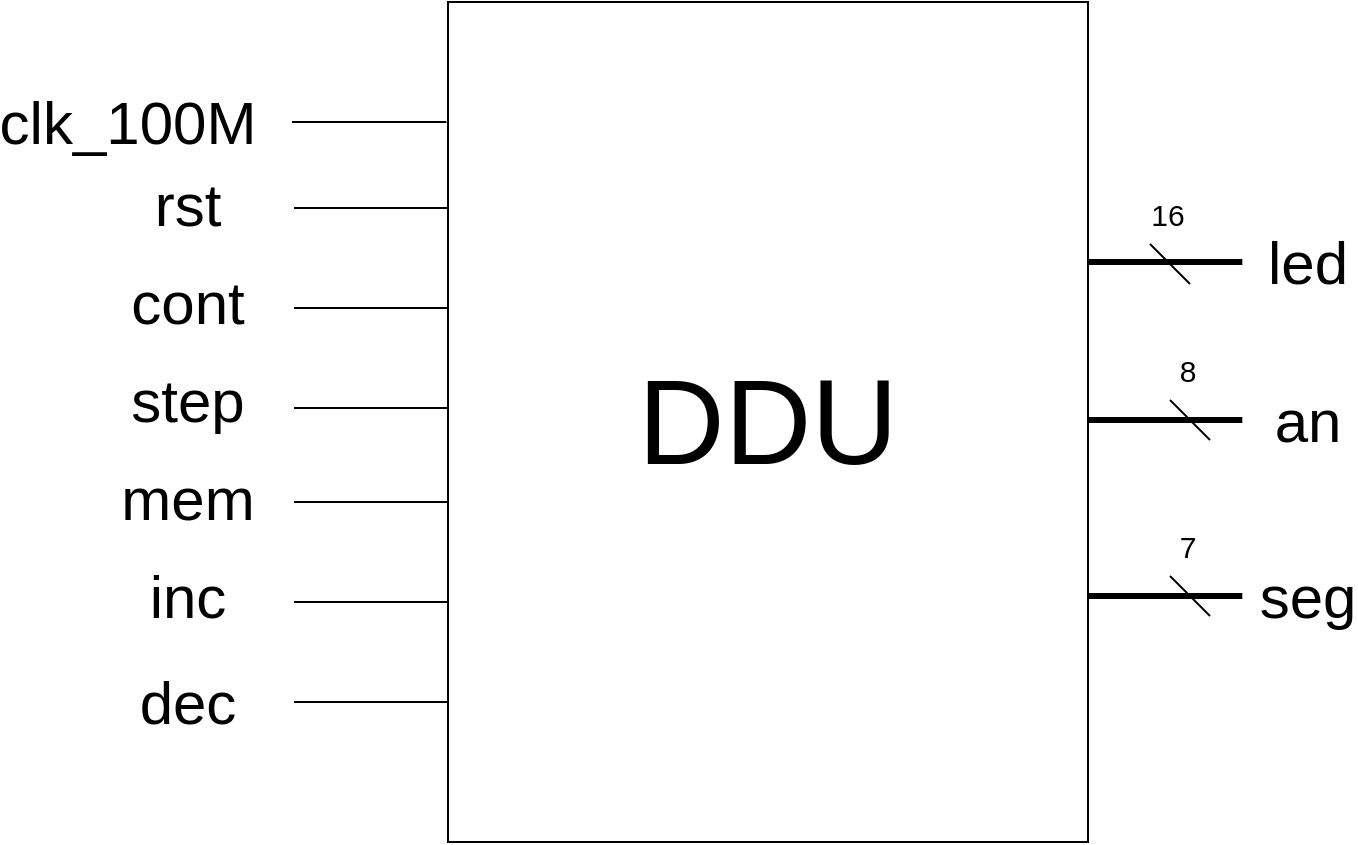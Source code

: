<mxfile version="10.6.8" type="device"><diagram id="fvFkaC5_j0L6mPUmo5ZM" name="第 1 页"><mxGraphModel dx="842" dy="528" grid="1" gridSize="10" guides="1" tooltips="1" connect="1" arrows="1" fold="1" page="1" pageScale="1" pageWidth="4681" pageHeight="3300" math="0" shadow="0"><root><mxCell id="0"/><mxCell id="1" parent="0"/><mxCell id="HtS4a1SdNYeqHAFqatK5-1" value="&lt;font style=&quot;font-size: 60px&quot;&gt;DDU&lt;/font&gt;" style="rounded=0;whiteSpace=wrap;html=1;" vertex="1" parent="1"><mxGeometry x="860" y="540" width="320" height="420" as="geometry"/></mxCell><mxCell id="HtS4a1SdNYeqHAFqatK5-2" value="" style="endArrow=none;html=1;exitX=-0.009;exitY=0.088;exitDx=0;exitDy=0;exitPerimeter=0;" edge="1" parent="1"><mxGeometry width="50" height="50" relative="1" as="geometry"><mxPoint x="859.167" y="600" as="sourcePoint"/><mxPoint x="782" y="600" as="targetPoint"/></mxGeometry></mxCell><mxCell id="HtS4a1SdNYeqHAFqatK5-3" value="" style="endArrow=none;html=1;exitX=-0.009;exitY=0.088;exitDx=0;exitDy=0;exitPerimeter=0;" edge="1" parent="1"><mxGeometry width="50" height="50" relative="1" as="geometry"><mxPoint x="860.167" y="643" as="sourcePoint"/><mxPoint x="783" y="643" as="targetPoint"/></mxGeometry></mxCell><mxCell id="HtS4a1SdNYeqHAFqatK5-4" value="" style="endArrow=none;html=1;exitX=-0.009;exitY=0.088;exitDx=0;exitDy=0;exitPerimeter=0;" edge="1" parent="1"><mxGeometry width="50" height="50" relative="1" as="geometry"><mxPoint x="860.167" y="693" as="sourcePoint"/><mxPoint x="783" y="693" as="targetPoint"/></mxGeometry></mxCell><mxCell id="HtS4a1SdNYeqHAFqatK5-5" value="" style="endArrow=none;html=1;exitX=-0.009;exitY=0.088;exitDx=0;exitDy=0;exitPerimeter=0;" edge="1" parent="1"><mxGeometry width="50" height="50" relative="1" as="geometry"><mxPoint x="860.167" y="743" as="sourcePoint"/><mxPoint x="783" y="743" as="targetPoint"/></mxGeometry></mxCell><mxCell id="HtS4a1SdNYeqHAFqatK5-6" value="" style="endArrow=none;html=1;exitX=-0.009;exitY=0.088;exitDx=0;exitDy=0;exitPerimeter=0;" edge="1" parent="1"><mxGeometry width="50" height="50" relative="1" as="geometry"><mxPoint x="860.167" y="790" as="sourcePoint"/><mxPoint x="783" y="790" as="targetPoint"/></mxGeometry></mxCell><mxCell id="HtS4a1SdNYeqHAFqatK5-7" value="" style="endArrow=none;html=1;exitX=-0.009;exitY=0.088;exitDx=0;exitDy=0;exitPerimeter=0;" edge="1" parent="1"><mxGeometry width="50" height="50" relative="1" as="geometry"><mxPoint x="860.167" y="840" as="sourcePoint"/><mxPoint x="783" y="840" as="targetPoint"/></mxGeometry></mxCell><mxCell id="HtS4a1SdNYeqHAFqatK5-8" value="" style="endArrow=none;html=1;exitX=-0.009;exitY=0.088;exitDx=0;exitDy=0;exitPerimeter=0;" edge="1" parent="1"><mxGeometry width="50" height="50" relative="1" as="geometry"><mxPoint x="860.167" y="890" as="sourcePoint"/><mxPoint x="783" y="890" as="targetPoint"/></mxGeometry></mxCell><mxCell id="HtS4a1SdNYeqHAFqatK5-9" value="clk_100M" style="text;html=1;strokeColor=none;fillColor=none;align=center;verticalAlign=middle;whiteSpace=wrap;rounded=0;fontSize=30;" vertex="1" parent="1"><mxGeometry x="680" y="590" width="40" height="20" as="geometry"/></mxCell><mxCell id="HtS4a1SdNYeqHAFqatK5-12" value="rst" style="text;html=1;strokeColor=none;fillColor=none;align=center;verticalAlign=middle;whiteSpace=wrap;rounded=0;fontSize=30;" vertex="1" parent="1"><mxGeometry x="710" y="631" width="40" height="20" as="geometry"/></mxCell><mxCell id="HtS4a1SdNYeqHAFqatK5-13" value="cont" style="text;html=1;strokeColor=none;fillColor=none;align=center;verticalAlign=middle;whiteSpace=wrap;rounded=0;fontSize=30;" vertex="1" parent="1"><mxGeometry x="710" y="680" width="40" height="20" as="geometry"/></mxCell><mxCell id="HtS4a1SdNYeqHAFqatK5-14" value="step" style="text;html=1;strokeColor=none;fillColor=none;align=center;verticalAlign=middle;whiteSpace=wrap;rounded=0;fontSize=30;" vertex="1" parent="1"><mxGeometry x="710" y="729" width="40" height="20" as="geometry"/></mxCell><mxCell id="HtS4a1SdNYeqHAFqatK5-15" value="mem" style="text;html=1;strokeColor=none;fillColor=none;align=center;verticalAlign=middle;whiteSpace=wrap;rounded=0;fontSize=30;" vertex="1" parent="1"><mxGeometry x="710" y="778" width="40" height="20" as="geometry"/></mxCell><mxCell id="HtS4a1SdNYeqHAFqatK5-16" value="inc" style="text;html=1;strokeColor=none;fillColor=none;align=center;verticalAlign=middle;whiteSpace=wrap;rounded=0;fontSize=30;" vertex="1" parent="1"><mxGeometry x="710" y="827" width="40" height="20" as="geometry"/></mxCell><mxCell id="HtS4a1SdNYeqHAFqatK5-19" value="dec" style="text;html=1;strokeColor=none;fillColor=none;align=center;verticalAlign=middle;whiteSpace=wrap;rounded=0;fontSize=30;" vertex="1" parent="1"><mxGeometry x="710" y="880" width="40" height="20" as="geometry"/></mxCell><mxCell id="HtS4a1SdNYeqHAFqatK5-20" value="" style="endArrow=none;html=1;exitX=-0.009;exitY=0.088;exitDx=0;exitDy=0;exitPerimeter=0;strokeWidth=3;" edge="1" parent="1"><mxGeometry width="50" height="50" relative="1" as="geometry"><mxPoint x="1257.167" y="670" as="sourcePoint"/><mxPoint x="1180" y="670" as="targetPoint"/></mxGeometry></mxCell><mxCell id="HtS4a1SdNYeqHAFqatK5-21" value="led" style="text;html=1;strokeColor=none;fillColor=none;align=center;verticalAlign=middle;whiteSpace=wrap;rounded=0;fontSize=30;" vertex="1" parent="1"><mxGeometry x="1270" y="660" width="40" height="20" as="geometry"/></mxCell><mxCell id="HtS4a1SdNYeqHAFqatK5-22" value="" style="endArrow=none;html=1;exitX=-0.009;exitY=0.088;exitDx=0;exitDy=0;exitPerimeter=0;strokeWidth=3;" edge="1" parent="1"><mxGeometry width="50" height="50" relative="1" as="geometry"><mxPoint x="1257.167" y="749" as="sourcePoint"/><mxPoint x="1180.0" y="749" as="targetPoint"/></mxGeometry></mxCell><mxCell id="HtS4a1SdNYeqHAFqatK5-23" value="an" style="text;html=1;strokeColor=none;fillColor=none;align=center;verticalAlign=middle;whiteSpace=wrap;rounded=0;fontSize=30;" vertex="1" parent="1"><mxGeometry x="1270" y="739" width="40" height="20" as="geometry"/></mxCell><mxCell id="HtS4a1SdNYeqHAFqatK5-24" value="" style="endArrow=none;html=1;exitX=-0.009;exitY=0.088;exitDx=0;exitDy=0;exitPerimeter=0;strokeWidth=3;" edge="1" parent="1"><mxGeometry width="50" height="50" relative="1" as="geometry"><mxPoint x="1257.167" y="837" as="sourcePoint"/><mxPoint x="1180.0" y="837" as="targetPoint"/></mxGeometry></mxCell><mxCell id="HtS4a1SdNYeqHAFqatK5-25" value="seg" style="text;html=1;strokeColor=none;fillColor=none;align=center;verticalAlign=middle;whiteSpace=wrap;rounded=0;fontSize=30;" vertex="1" parent="1"><mxGeometry x="1270" y="827" width="40" height="20" as="geometry"/></mxCell><mxCell id="HtS4a1SdNYeqHAFqatK5-26" value="" style="endArrow=none;html=1;strokeWidth=1;fontSize=30;" edge="1" parent="1"><mxGeometry width="50" height="50" relative="1" as="geometry"><mxPoint x="1211" y="661" as="sourcePoint"/><mxPoint x="1231" y="681" as="targetPoint"/></mxGeometry></mxCell><mxCell id="HtS4a1SdNYeqHAFqatK5-27" value="&lt;font style=&quot;font-size: 15px&quot;&gt;16&lt;/font&gt;" style="text;html=1;strokeColor=none;fillColor=none;align=center;verticalAlign=middle;whiteSpace=wrap;rounded=0;fontSize=30;" vertex="1" parent="1"><mxGeometry x="1200" y="631" width="40" height="20" as="geometry"/></mxCell><mxCell id="HtS4a1SdNYeqHAFqatK5-28" value="" style="endArrow=none;html=1;strokeWidth=1;fontSize=30;" edge="1" parent="1"><mxGeometry width="50" height="50" relative="1" as="geometry"><mxPoint x="1221" y="739" as="sourcePoint"/><mxPoint x="1241" y="759" as="targetPoint"/></mxGeometry></mxCell><mxCell id="HtS4a1SdNYeqHAFqatK5-29" value="&lt;font style=&quot;font-size: 15px&quot;&gt;8&lt;/font&gt;" style="text;html=1;strokeColor=none;fillColor=none;align=center;verticalAlign=middle;whiteSpace=wrap;rounded=0;fontSize=30;" vertex="1" parent="1"><mxGeometry x="1210" y="709" width="40" height="20" as="geometry"/></mxCell><mxCell id="HtS4a1SdNYeqHAFqatK5-30" value="" style="endArrow=none;html=1;strokeWidth=1;fontSize=30;" edge="1" parent="1"><mxGeometry width="50" height="50" relative="1" as="geometry"><mxPoint x="1221" y="827" as="sourcePoint"/><mxPoint x="1241" y="847" as="targetPoint"/></mxGeometry></mxCell><mxCell id="HtS4a1SdNYeqHAFqatK5-31" value="&lt;font style=&quot;font-size: 15px&quot;&gt;7&lt;br&gt;&lt;/font&gt;" style="text;html=1;strokeColor=none;fillColor=none;align=center;verticalAlign=middle;whiteSpace=wrap;rounded=0;fontSize=30;" vertex="1" parent="1"><mxGeometry x="1210" y="797" width="40" height="20" as="geometry"/></mxCell></root></mxGraphModel></diagram></mxfile>